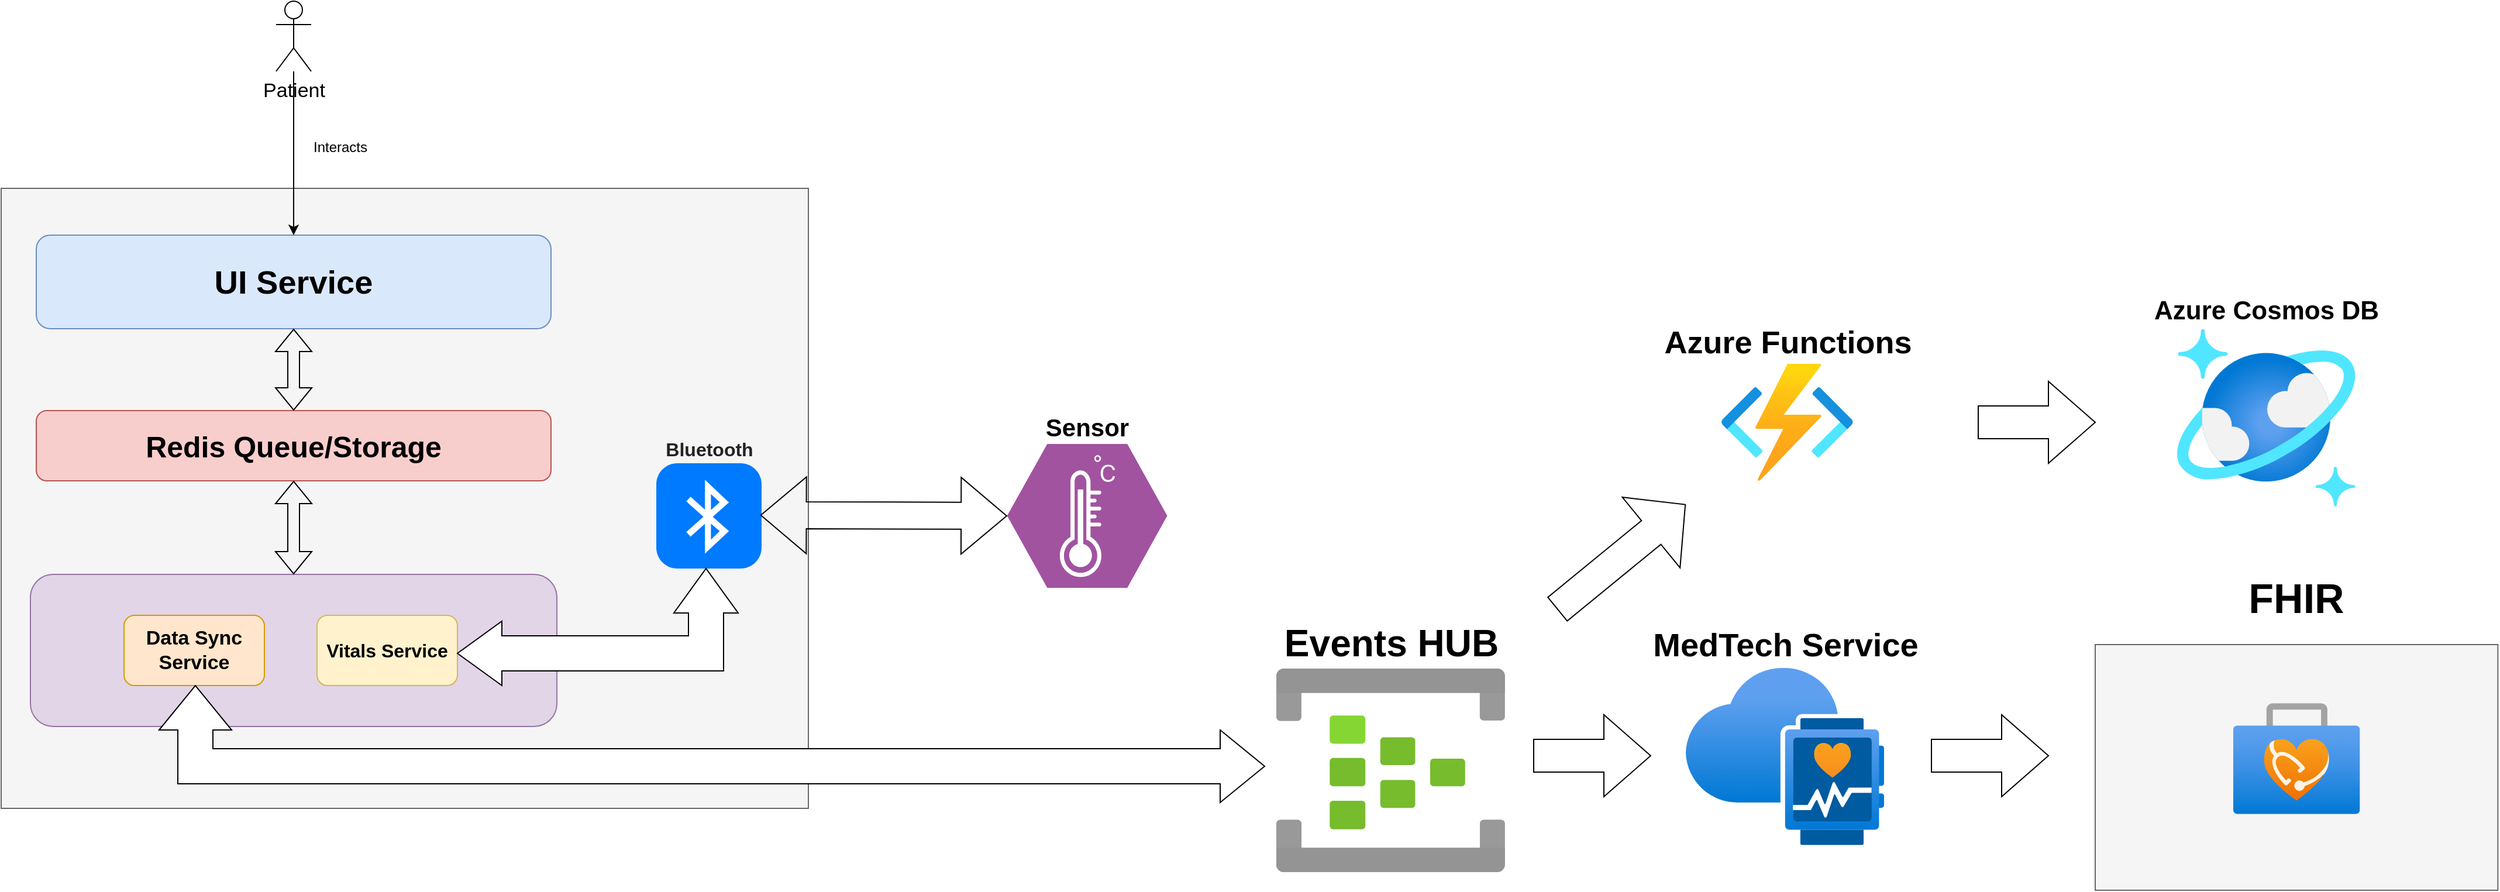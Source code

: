 <mxfile version="26.0.9">
  <diagram name="Page-1" id="_75dpHcNFybHh7gg-BdE">
    <mxGraphModel dx="3000" dy="1609" grid="1" gridSize="10" guides="1" tooltips="1" connect="1" arrows="1" fold="1" page="1" pageScale="1" pageWidth="850" pageHeight="1100" math="0" shadow="0">
      <root>
        <mxCell id="0" />
        <mxCell id="1" parent="0" />
        <mxCell id="kmi82RBeOcRg1Oqr-u3f-2" value="" style="rounded=0;whiteSpace=wrap;html=1;fillColor=#f5f5f5;fontColor=#333333;strokeColor=#666666;" vertex="1" parent="1">
          <mxGeometry x="150" y="420" width="690" height="530" as="geometry" />
        </mxCell>
        <mxCell id="kmi82RBeOcRg1Oqr-u3f-1" value="UI Service" style="rounded=1;whiteSpace=wrap;html=1;fillColor=#dae8fc;strokeColor=#6c8ebf;fontSize=28;fontStyle=1" vertex="1" parent="1">
          <mxGeometry x="180" y="460" width="440" height="80" as="geometry" />
        </mxCell>
        <mxCell id="kmi82RBeOcRg1Oqr-u3f-6" style="edgeStyle=orthogonalEdgeStyle;rounded=0;orthogonalLoop=1;jettySize=auto;html=1;" edge="1" parent="1" source="kmi82RBeOcRg1Oqr-u3f-4" target="kmi82RBeOcRg1Oqr-u3f-1">
          <mxGeometry relative="1" as="geometry" />
        </mxCell>
        <mxCell id="kmi82RBeOcRg1Oqr-u3f-4" value="Patient" style="shape=umlActor;verticalLabelPosition=bottom;verticalAlign=top;html=1;outlineConnect=0;fontSize=17;" vertex="1" parent="1">
          <mxGeometry x="385" y="260" width="30" height="60" as="geometry" />
        </mxCell>
        <mxCell id="kmi82RBeOcRg1Oqr-u3f-7" value="Interacts" style="text;html=1;align=center;verticalAlign=middle;whiteSpace=wrap;rounded=0;" vertex="1" parent="1">
          <mxGeometry x="410" y="370" width="60" height="30" as="geometry" />
        </mxCell>
        <mxCell id="kmi82RBeOcRg1Oqr-u3f-10" value="Redis Queue/Storage" style="rounded=1;whiteSpace=wrap;html=1;fillColor=#f8cecc;strokeColor=#b85450;fontSize=25;fontStyle=1" vertex="1" parent="1">
          <mxGeometry x="180" y="610" width="440" height="60" as="geometry" />
        </mxCell>
        <mxCell id="kmi82RBeOcRg1Oqr-u3f-12" value="" style="shape=flexArrow;endArrow=classic;startArrow=classic;html=1;rounded=0;entryX=0.5;entryY=1;entryDx=0;entryDy=0;exitX=0.5;exitY=0;exitDx=0;exitDy=0;" edge="1" parent="1" source="kmi82RBeOcRg1Oqr-u3f-10" target="kmi82RBeOcRg1Oqr-u3f-1">
          <mxGeometry width="100" height="100" relative="1" as="geometry">
            <mxPoint x="360" y="695" as="sourcePoint" />
            <mxPoint x="460" y="595" as="targetPoint" />
          </mxGeometry>
        </mxCell>
        <mxCell id="kmi82RBeOcRg1Oqr-u3f-13" value="" style="rounded=1;whiteSpace=wrap;html=1;fillColor=#e1d5e7;strokeColor=#9673a6;" vertex="1" parent="1">
          <mxGeometry x="175" y="750" width="450" height="130" as="geometry" />
        </mxCell>
        <mxCell id="kmi82RBeOcRg1Oqr-u3f-14" value="Data Sync Service" style="rounded=1;whiteSpace=wrap;html=1;fillColor=#ffe6cc;strokeColor=#d79b00;fontSize=17;fontStyle=1" vertex="1" parent="1">
          <mxGeometry x="255" y="785" width="120" height="60" as="geometry" />
        </mxCell>
        <mxCell id="kmi82RBeOcRg1Oqr-u3f-15" value="Vitals Service" style="rounded=1;whiteSpace=wrap;html=1;fillColor=#fff2cc;strokeColor=#d6b656;fontSize=16;fontStyle=1" vertex="1" parent="1">
          <mxGeometry x="420" y="785" width="120" height="60" as="geometry" />
        </mxCell>
        <mxCell id="kmi82RBeOcRg1Oqr-u3f-16" value="" style="shape=flexArrow;endArrow=classic;startArrow=classic;html=1;rounded=0;entryX=0.5;entryY=1;entryDx=0;entryDy=0;exitX=0.5;exitY=0;exitDx=0;exitDy=0;" edge="1" parent="1" source="kmi82RBeOcRg1Oqr-u3f-13" target="kmi82RBeOcRg1Oqr-u3f-10">
          <mxGeometry width="100" height="100" relative="1" as="geometry">
            <mxPoint x="540" y="760" as="sourcePoint" />
            <mxPoint x="640" y="660" as="targetPoint" />
          </mxGeometry>
        </mxCell>
        <mxCell id="kmi82RBeOcRg1Oqr-u3f-17" value="Bluetooth" style="html=1;strokeWidth=1;shadow=0;dashed=0;shape=mxgraph.ios7.misc.bluetooth;fillColor=#007AFF;strokeColor=none;buttonText=;strokeColor2=#222222;fontColor=#222222;fontSize=16;verticalLabelPosition=top;verticalAlign=bottom;align=center;sketch=0;labelPosition=center;fontStyle=1" vertex="1" parent="1">
          <mxGeometry x="710" y="655" width="90" height="90" as="geometry" />
        </mxCell>
        <mxCell id="kmi82RBeOcRg1Oqr-u3f-18" value="Sensor" style="verticalLabelPosition=top;sketch=0;html=1;fillColor=#A153A0;strokeColor=#ffffff;verticalAlign=bottom;align=center;points=[[0,0.5,0],[0.125,0.25,0],[0.25,0,0],[0.5,0,0],[0.75,0,0],[0.875,0.25,0],[1,0.5,0],[0.875,0.75,0],[0.75,1,0],[0.5,1,0],[0.125,0.75,0]];pointerEvents=1;shape=mxgraph.cisco_safe.compositeIcon;bgIcon=mxgraph.cisco_safe.design.blank_device;resIcon=mxgraph.cisco_safe.design.sensor;labelPosition=center;fontSize=21;fontStyle=1" vertex="1" parent="1">
          <mxGeometry x="1010" y="638.5" width="136.67" height="123" as="geometry" />
        </mxCell>
        <mxCell id="kmi82RBeOcRg1Oqr-u3f-19" value="" style="html=1;shadow=0;dashed=0;align=center;verticalAlign=middle;shape=mxgraph.arrows2.bendDoubleArrow;dy=15;dx=38;arrowHead=55;rounded=0;rotation=-180;" vertex="1" parent="1">
          <mxGeometry x="540" y="745" width="240" height="100" as="geometry" />
        </mxCell>
        <mxCell id="kmi82RBeOcRg1Oqr-u3f-20" value="" style="shape=flexArrow;endArrow=classic;startArrow=classic;html=1;rounded=0;entryX=0;entryY=0.5;entryDx=0;entryDy=0;entryPerimeter=0;exitX=0.987;exitY=0.493;exitDx=0;exitDy=0;exitPerimeter=0;endWidth=41.538;endSize=12.646;startWidth=41.538;startSize=12.646;width=23.077;" edge="1" parent="1" source="kmi82RBeOcRg1Oqr-u3f-17" target="kmi82RBeOcRg1Oqr-u3f-18">
          <mxGeometry width="100" height="100" relative="1" as="geometry">
            <mxPoint x="680" y="760" as="sourcePoint" />
            <mxPoint x="780" y="660" as="targetPoint" />
          </mxGeometry>
        </mxCell>
        <mxCell id="kmi82RBeOcRg1Oqr-u3f-21" value="&lt;font style=&quot;font-size: 32px;&quot;&gt;Events HUB&lt;/font&gt;" style="image;aspect=fixed;html=1;points=[];align=center;fontSize=12;image=img/lib/azure2/iot/Event_Hubs.svg;labelPosition=center;verticalLabelPosition=top;verticalAlign=bottom;fontStyle=1" vertex="1" parent="1">
          <mxGeometry x="1240" y="830" width="195.42" height="175" as="geometry" />
        </mxCell>
        <mxCell id="kmi82RBeOcRg1Oqr-u3f-22" value="" style="html=1;shadow=0;dashed=0;align=center;verticalAlign=middle;shape=mxgraph.arrows2.bendDoubleArrow;dy=15;dx=38;arrowHead=62;rounded=0;rotation=-90;" vertex="1" parent="1">
          <mxGeometry x="707.5" y="422.5" width="100" height="945" as="geometry" />
        </mxCell>
        <mxCell id="kmi82RBeOcRg1Oqr-u3f-24" value="MedTech Service" style="image;aspect=fixed;html=1;points=[];align=center;fontSize=28;image=img/lib/azure2/other/MedTech_Service.svg;fontStyle=1;labelPosition=center;verticalLabelPosition=top;verticalAlign=bottom;" vertex="1" parent="1">
          <mxGeometry x="1590" y="830" width="169.49" height="151.34" as="geometry" />
        </mxCell>
        <mxCell id="kmi82RBeOcRg1Oqr-u3f-25" value="" style="html=1;shadow=0;dashed=0;align=center;verticalAlign=middle;shape=mxgraph.arrows2.arrow;dy=0.6;dx=40;notch=0;" vertex="1" parent="1">
          <mxGeometry x="1460" y="870" width="100" height="70" as="geometry" />
        </mxCell>
        <mxCell id="kmi82RBeOcRg1Oqr-u3f-28" value="" style="group;labelPosition=center;verticalLabelPosition=top;align=center;verticalAlign=bottom;" vertex="1" connectable="0" parent="1">
          <mxGeometry x="1940" y="810" width="344.18" height="210" as="geometry" />
        </mxCell>
        <mxCell id="kmi82RBeOcRg1Oqr-u3f-27" value="FHIR" style="rounded=0;whiteSpace=wrap;html=1;fillColor=#f5f5f5;fontColor=#333333;strokeColor=#666666;" vertex="1" parent="kmi82RBeOcRg1Oqr-u3f-28">
          <mxGeometry width="344.18" height="210" as="geometry" />
        </mxCell>
        <mxCell id="kmi82RBeOcRg1Oqr-u3f-26" value="" style="image;aspect=fixed;html=1;points=[];align=center;fontSize=12;image=img/lib/azure2/other/FHIR_Service.svg;" vertex="1" parent="kmi82RBeOcRg1Oqr-u3f-28">
          <mxGeometry x="117.91" y="50.14" width="108.36" height="94.72" as="geometry" />
        </mxCell>
        <mxCell id="kmi82RBeOcRg1Oqr-u3f-29" value="" style="html=1;shadow=0;dashed=0;align=center;verticalAlign=middle;shape=mxgraph.arrows2.arrow;dy=0.6;dx=40;notch=0;" vertex="1" parent="1">
          <mxGeometry x="1800" y="870" width="100" height="70" as="geometry" />
        </mxCell>
        <mxCell id="kmi82RBeOcRg1Oqr-u3f-30" value="FHIR" style="text;html=1;align=center;verticalAlign=middle;whiteSpace=wrap;rounded=0;fontSize=35;fontStyle=1" vertex="1" parent="1">
          <mxGeometry x="2082.09" y="755" width="60" height="30" as="geometry" />
        </mxCell>
        <mxCell id="kmi82RBeOcRg1Oqr-u3f-31" value="Azure Functions" style="image;aspect=fixed;html=1;points=[];align=center;fontSize=27;image=img/lib/azure2/compute/Function_Apps.svg;labelPosition=center;verticalLabelPosition=top;verticalAlign=bottom;fontStyle=1" vertex="1" parent="1">
          <mxGeometry x="1620" y="570" width="113.33" height="100" as="geometry" />
        </mxCell>
        <mxCell id="kmi82RBeOcRg1Oqr-u3f-32" value="" style="shape=flexArrow;endArrow=classic;html=1;rounded=0;endWidth=50.769;endSize=12.231;width=26.154;" edge="1" parent="1">
          <mxGeometry width="50" height="50" relative="1" as="geometry">
            <mxPoint x="1480" y="780" as="sourcePoint" />
            <mxPoint x="1590" y="690" as="targetPoint" />
          </mxGeometry>
        </mxCell>
        <mxCell id="kmi82RBeOcRg1Oqr-u3f-33" value="&lt;font style=&quot;font-size: 22px;&quot;&gt;&lt;b&gt;Azure Cosmos DB&lt;/b&gt;&lt;/font&gt;" style="image;aspect=fixed;html=1;points=[];align=center;fontSize=12;image=img/lib/azure2/databases/Azure_Cosmos_DB.svg;labelPosition=center;verticalLabelPosition=top;verticalAlign=bottom;" vertex="1" parent="1">
          <mxGeometry x="2010" y="540" width="152.18" height="152.18" as="geometry" />
        </mxCell>
        <mxCell id="kmi82RBeOcRg1Oqr-u3f-34" value="" style="html=1;shadow=0;dashed=0;align=center;verticalAlign=middle;shape=mxgraph.arrows2.arrow;dy=0.6;dx=40;notch=0;" vertex="1" parent="1">
          <mxGeometry x="1840" y="585" width="100" height="70" as="geometry" />
        </mxCell>
      </root>
    </mxGraphModel>
  </diagram>
</mxfile>

